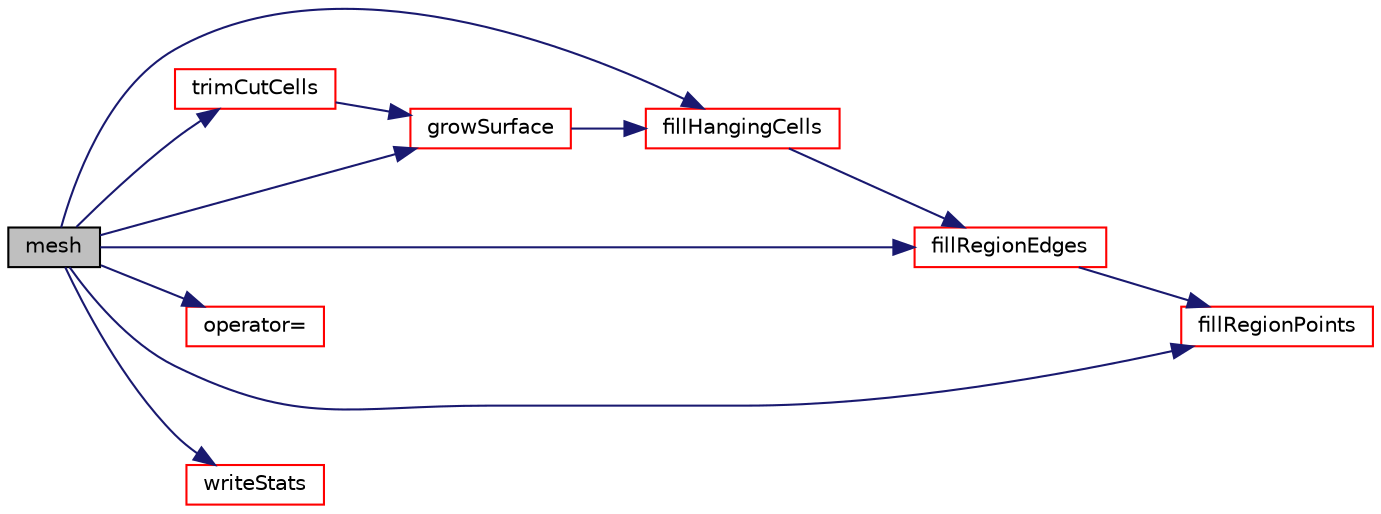 digraph "mesh"
{
  bgcolor="transparent";
  edge [fontname="Helvetica",fontsize="10",labelfontname="Helvetica",labelfontsize="10"];
  node [fontname="Helvetica",fontsize="10",shape=record];
  rankdir="LR";
  Node1 [label="mesh",height=0.2,width=0.4,color="black", fillcolor="grey75", style="filled", fontcolor="black"];
  Node1 -> Node2 [color="midnightblue",fontsize="10",style="solid",fontname="Helvetica"];
  Node2 [label="fillHangingCells",height=0.2,width=0.4,color="red",URL="$a00208.html#a164b66cd3f5201626cbc87b0799c6269",tooltip="Find hanging cells (cells with all points on outside) and set their. "];
  Node2 -> Node3 [color="midnightblue",fontsize="10",style="solid",fontname="Helvetica"];
  Node3 [label="fillRegionEdges",height=0.2,width=0.4,color="red",URL="$a00208.html#af24b1f544bfdcd0b63df803b41892df8",tooltip="Find regionEdges and fill one neighbour. Iterate until nothing. "];
  Node3 -> Node4 [color="midnightblue",fontsize="10",style="solid",fontname="Helvetica"];
  Node4 [label="fillRegionPoints",height=0.2,width=0.4,color="red",URL="$a00208.html#a000d418d1891eeac745e5ddc090b4ad7",tooltip="Find regionPoints and fill all neighbours. Iterate until nothing. "];
  Node1 -> Node3 [color="midnightblue",fontsize="10",style="solid",fontname="Helvetica"];
  Node1 -> Node4 [color="midnightblue",fontsize="10",style="solid",fontname="Helvetica"];
  Node1 -> Node5 [color="midnightblue",fontsize="10",style="solid",fontname="Helvetica"];
  Node5 [label="growSurface",height=0.2,width=0.4,color="red",URL="$a00208.html#a56c193967895164412e4f58debcabd42",tooltip="Sets vertex neighbours of meshType cells to fillType. "];
  Node5 -> Node2 [color="midnightblue",fontsize="10",style="solid",fontname="Helvetica"];
  Node1 -> Node6 [color="midnightblue",fontsize="10",style="solid",fontname="Helvetica"];
  Node6 [label="operator=",height=0.2,width=0.4,color="red",URL="$a00208.html#a81b730cd18379fedccb7e36213eecc8c"];
  Node1 -> Node7 [color="midnightblue",fontsize="10",style="solid",fontname="Helvetica"];
  Node7 [label="trimCutCells",height=0.2,width=0.4,color="red",URL="$a00208.html#a8545d85708fc293d61e5f7c552ec8f8c"];
  Node7 -> Node5 [color="midnightblue",fontsize="10",style="solid",fontname="Helvetica"];
  Node1 -> Node8 [color="midnightblue",fontsize="10",style="solid",fontname="Helvetica"];
  Node8 [label="writeStats",height=0.2,width=0.4,color="red",URL="$a00208.html#a3852b36537f6220c4fc7f55769fc0f13",tooltip="Write statistics on cell types to Ostream. "];
}
